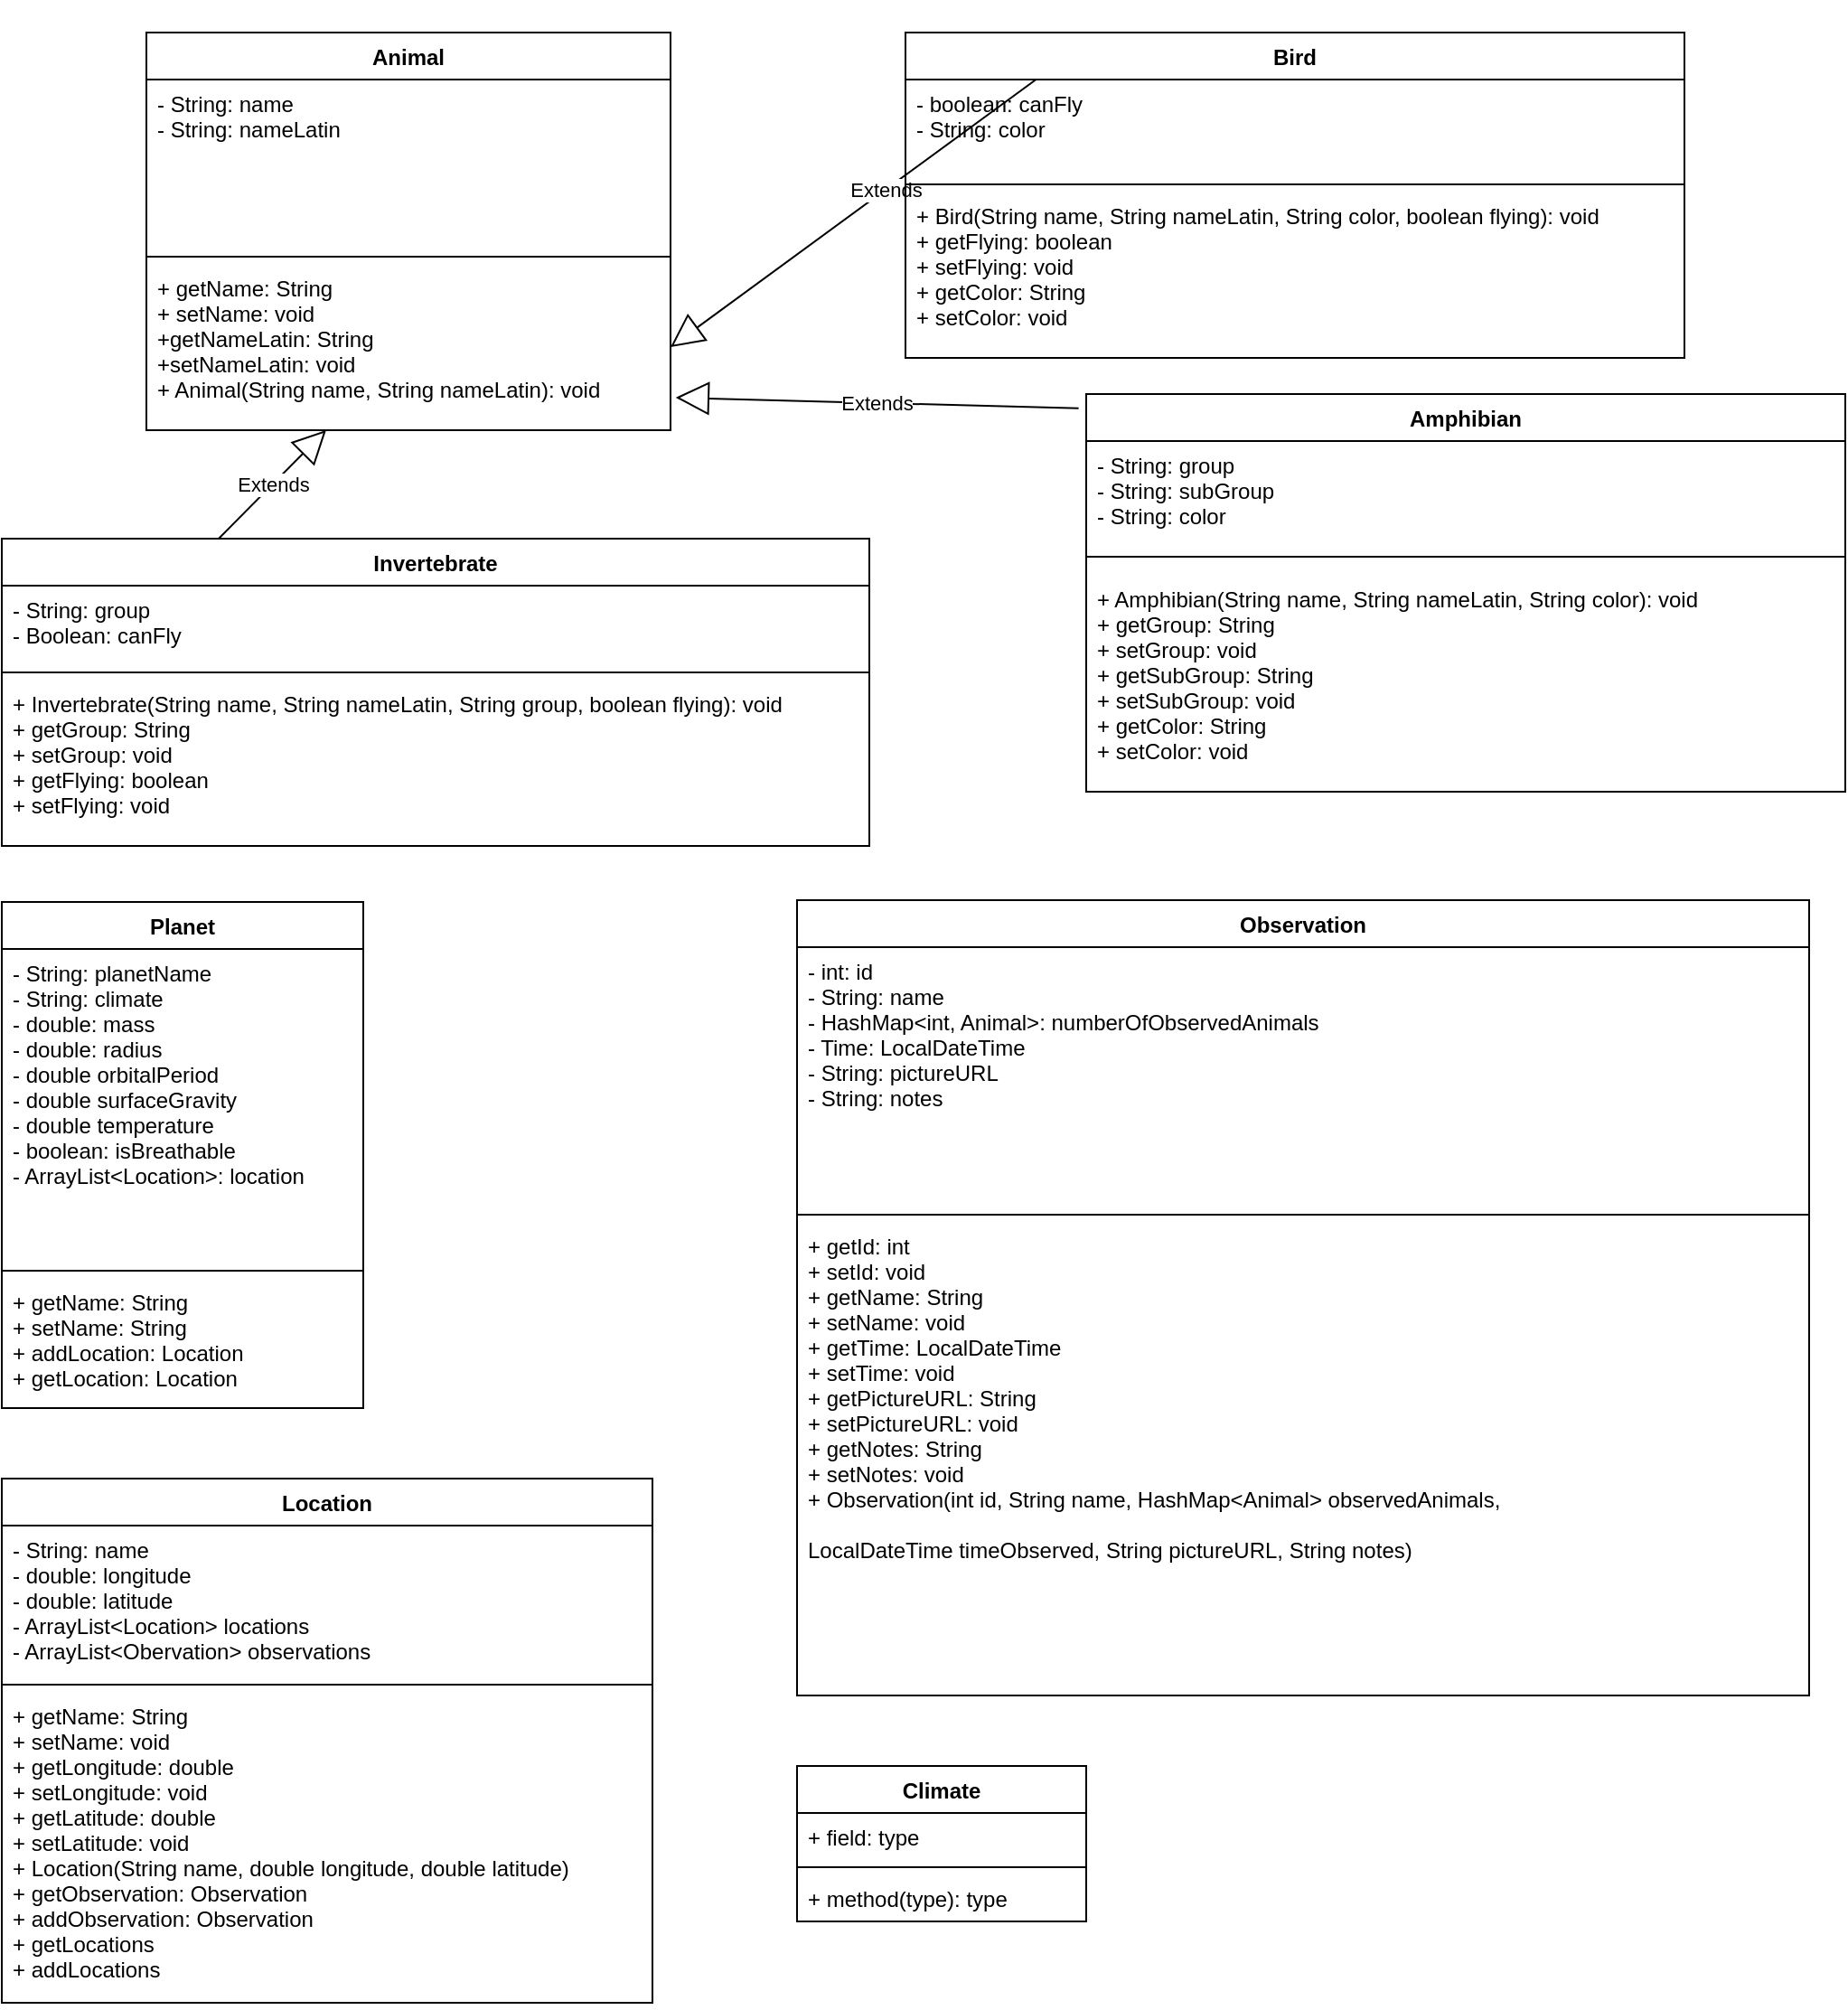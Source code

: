 <mxfile version="12.9.9" type="github">
  <diagram id="1KH7GWBm2Y5lBww-GOBJ" name="Page-1">
    <mxGraphModel dx="1422" dy="769" grid="1" gridSize="10" guides="1" tooltips="1" connect="1" arrows="1" fold="1" page="1" pageScale="1" pageWidth="850" pageHeight="1100" math="0" shadow="0">
      <root>
        <mxCell id="0" />
        <mxCell id="1" parent="0" />
        <mxCell id="Zb_Kojj64OA-gDlmBnvP-9" value="Animal" style="swimlane;fontStyle=1;align=center;verticalAlign=top;childLayout=stackLayout;horizontal=1;startSize=26;horizontalStack=0;resizeParent=1;resizeParentMax=0;resizeLast=0;collapsible=1;marginBottom=0;" parent="1" vertex="1">
          <mxGeometry x="120" y="40" width="290" height="220" as="geometry" />
        </mxCell>
        <mxCell id="Zb_Kojj64OA-gDlmBnvP-10" value="- String: name&#xa;- String: nameLatin&#xa;" style="text;strokeColor=none;fillColor=none;align=left;verticalAlign=top;spacingLeft=4;spacingRight=4;overflow=hidden;rotatable=0;points=[[0,0.5],[1,0.5]];portConstraint=eastwest;" parent="Zb_Kojj64OA-gDlmBnvP-9" vertex="1">
          <mxGeometry y="26" width="290" height="94" as="geometry" />
        </mxCell>
        <mxCell id="Zb_Kojj64OA-gDlmBnvP-11" value="" style="line;strokeWidth=1;fillColor=none;align=left;verticalAlign=middle;spacingTop=-1;spacingLeft=3;spacingRight=3;rotatable=0;labelPosition=right;points=[];portConstraint=eastwest;" parent="Zb_Kojj64OA-gDlmBnvP-9" vertex="1">
          <mxGeometry y="120" width="290" height="8" as="geometry" />
        </mxCell>
        <mxCell id="Zb_Kojj64OA-gDlmBnvP-12" value="+ getName: String&#xa;+ setName: void&#xa;+getNameLatin: String&#xa;+setNameLatin: void&#xa;+ Animal(String name, String nameLatin): void&#xa;&#xa;&#xa;" style="text;strokeColor=none;fillColor=none;align=left;verticalAlign=top;spacingLeft=4;spacingRight=4;overflow=hidden;rotatable=0;points=[[0,0.5],[1,0.5]];portConstraint=eastwest;" parent="Zb_Kojj64OA-gDlmBnvP-9" vertex="1">
          <mxGeometry y="128" width="290" height="92" as="geometry" />
        </mxCell>
        <mxCell id="Zb_Kojj64OA-gDlmBnvP-13" value="Invertebrate" style="swimlane;fontStyle=1;align=center;verticalAlign=top;childLayout=stackLayout;horizontal=1;startSize=26;horizontalStack=0;resizeParent=1;resizeParentMax=0;resizeLast=0;collapsible=1;marginBottom=0;" parent="1" vertex="1">
          <mxGeometry x="40" y="320" width="480" height="170" as="geometry" />
        </mxCell>
        <mxCell id="Zb_Kojj64OA-gDlmBnvP-14" value="- String: group&#xa;- Boolean: canFly&#xa;" style="text;strokeColor=none;fillColor=none;align=left;verticalAlign=top;spacingLeft=4;spacingRight=4;overflow=hidden;rotatable=0;points=[[0,0.5],[1,0.5]];portConstraint=eastwest;" parent="Zb_Kojj64OA-gDlmBnvP-13" vertex="1">
          <mxGeometry y="26" width="480" height="44" as="geometry" />
        </mxCell>
        <mxCell id="Zb_Kojj64OA-gDlmBnvP-15" value="" style="line;strokeWidth=1;fillColor=none;align=left;verticalAlign=middle;spacingTop=-1;spacingLeft=3;spacingRight=3;rotatable=0;labelPosition=right;points=[];portConstraint=eastwest;" parent="Zb_Kojj64OA-gDlmBnvP-13" vertex="1">
          <mxGeometry y="70" width="480" height="8" as="geometry" />
        </mxCell>
        <mxCell id="Zb_Kojj64OA-gDlmBnvP-16" value="+ Invertebrate(String name, String nameLatin, String group, boolean flying): void&#xa;+ getGroup: String&#xa;+ setGroup: void&#xa;+ getFlying: boolean&#xa;+ setFlying: void&#xa;&#xa;" style="text;strokeColor=none;fillColor=none;align=left;verticalAlign=top;spacingLeft=4;spacingRight=4;overflow=hidden;rotatable=0;points=[[0,0.5],[1,0.5]];portConstraint=eastwest;" parent="Zb_Kojj64OA-gDlmBnvP-13" vertex="1">
          <mxGeometry y="78" width="480" height="92" as="geometry" />
        </mxCell>
        <mxCell id="Zb_Kojj64OA-gDlmBnvP-25" value="Extends" style="endArrow=block;endSize=16;endFill=0;html=1;exitX=0.25;exitY=0;exitDx=0;exitDy=0;" parent="1" source="Zb_Kojj64OA-gDlmBnvP-13" target="Zb_Kojj64OA-gDlmBnvP-12" edge="1">
          <mxGeometry width="160" relative="1" as="geometry">
            <mxPoint x="60" y="280" as="sourcePoint" />
            <mxPoint x="220" y="280" as="targetPoint" />
          </mxGeometry>
        </mxCell>
        <mxCell id="Zb_Kojj64OA-gDlmBnvP-27" value="Extends" style="endArrow=block;endSize=16;endFill=0;html=1;exitX=-0.01;exitY=0.036;exitDx=0;exitDy=0;entryX=1.01;entryY=0.804;entryDx=0;entryDy=0;entryPerimeter=0;exitPerimeter=0;" parent="1" source="Zb_Kojj64OA-gDlmBnvP-17" target="Zb_Kojj64OA-gDlmBnvP-12" edge="1">
          <mxGeometry width="160" relative="1" as="geometry">
            <mxPoint x="470" y="210" as="sourcePoint" />
            <mxPoint x="320" y="250" as="targetPoint" />
          </mxGeometry>
        </mxCell>
        <mxCell id="Zb_Kojj64OA-gDlmBnvP-28" value="Extends" style="endArrow=block;endSize=16;endFill=0;html=1;exitX=0.25;exitY=0;exitDx=0;exitDy=0;entryX=1;entryY=0.5;entryDx=0;entryDy=0;" parent="1" source="Zb_Kojj64OA-gDlmBnvP-21" target="Zb_Kojj64OA-gDlmBnvP-12" edge="1">
          <mxGeometry width="160" relative="1" as="geometry">
            <mxPoint x="510" y="220" as="sourcePoint" />
            <mxPoint x="670" y="220" as="targetPoint" />
          </mxGeometry>
        </mxCell>
        <mxCell id="Zb_Kojj64OA-gDlmBnvP-21" value="Bird" style="swimlane;fontStyle=1;align=center;verticalAlign=top;childLayout=stackLayout;horizontal=1;startSize=26;horizontalStack=0;resizeParent=1;resizeParentMax=0;resizeLast=0;collapsible=1;marginBottom=0;" parent="1" vertex="1">
          <mxGeometry x="540" y="40" width="431" height="180" as="geometry" />
        </mxCell>
        <mxCell id="Zb_Kojj64OA-gDlmBnvP-22" value="- boolean: canFly&#xa;- String: color&#xa;" style="text;strokeColor=none;fillColor=none;align=left;verticalAlign=top;spacingLeft=4;spacingRight=4;overflow=hidden;rotatable=0;points=[[0,0.5],[1,0.5]];portConstraint=eastwest;" parent="Zb_Kojj64OA-gDlmBnvP-21" vertex="1">
          <mxGeometry y="26" width="431" height="54" as="geometry" />
        </mxCell>
        <mxCell id="Zb_Kojj64OA-gDlmBnvP-23" value="" style="line;strokeWidth=1;fillColor=none;align=left;verticalAlign=middle;spacingTop=-1;spacingLeft=3;spacingRight=3;rotatable=0;labelPosition=right;points=[];portConstraint=eastwest;" parent="Zb_Kojj64OA-gDlmBnvP-21" vertex="1">
          <mxGeometry y="80" width="431" height="8" as="geometry" />
        </mxCell>
        <mxCell id="Zb_Kojj64OA-gDlmBnvP-24" value="+ Bird(String name, String nameLatin, String color, boolean flying): void&#xa;+ getFlying: boolean&#xa;+ setFlying: void&#xa;+ getColor: String&#xa;+ setColor: void&#xa;" style="text;strokeColor=none;fillColor=none;align=left;verticalAlign=top;spacingLeft=4;spacingRight=4;overflow=hidden;rotatable=0;points=[[0,0.5],[1,0.5]];portConstraint=eastwest;" parent="Zb_Kojj64OA-gDlmBnvP-21" vertex="1">
          <mxGeometry y="88" width="431" height="92" as="geometry" />
        </mxCell>
        <mxCell id="Zb_Kojj64OA-gDlmBnvP-17" value="Amphibian" style="swimlane;fontStyle=1;align=center;verticalAlign=top;childLayout=stackLayout;horizontal=1;startSize=26;horizontalStack=0;resizeParent=1;resizeParentMax=0;resizeLast=0;collapsible=1;marginBottom=0;" parent="1" vertex="1">
          <mxGeometry x="640" y="240" width="420" height="220" as="geometry" />
        </mxCell>
        <mxCell id="Zb_Kojj64OA-gDlmBnvP-18" value="- String: group&#xa;- String: subGroup&#xa;- String: color&#xa;" style="text;strokeColor=none;fillColor=none;align=left;verticalAlign=top;spacingLeft=4;spacingRight=4;overflow=hidden;rotatable=0;points=[[0,0.5],[1,0.5]];portConstraint=eastwest;" parent="Zb_Kojj64OA-gDlmBnvP-17" vertex="1">
          <mxGeometry y="26" width="420" height="54" as="geometry" />
        </mxCell>
        <mxCell id="Zb_Kojj64OA-gDlmBnvP-19" value="" style="line;strokeWidth=1;fillColor=none;align=left;verticalAlign=middle;spacingTop=-1;spacingLeft=3;spacingRight=3;rotatable=0;labelPosition=right;points=[];portConstraint=eastwest;" parent="Zb_Kojj64OA-gDlmBnvP-17" vertex="1">
          <mxGeometry y="80" width="420" height="20" as="geometry" />
        </mxCell>
        <mxCell id="Zb_Kojj64OA-gDlmBnvP-20" value="+ Amphibian(String name, String nameLatin, String color): void&#xa;+ getGroup: String&#xa;+ setGroup: void&#xa;+ getSubGroup: String&#xa;+ setSubGroup: void&#xa;+ getColor: String&#xa;+ setColor: void&#xa;&#xa;" style="text;strokeColor=none;fillColor=none;align=left;verticalAlign=top;spacingLeft=4;spacingRight=4;overflow=hidden;rotatable=0;points=[[0,0.5],[1,0.5]];portConstraint=eastwest;" parent="Zb_Kojj64OA-gDlmBnvP-17" vertex="1">
          <mxGeometry y="100" width="420" height="120" as="geometry" />
        </mxCell>
        <mxCell id="Zb_Kojj64OA-gDlmBnvP-37" value="Planet" style="swimlane;fontStyle=1;align=center;verticalAlign=top;childLayout=stackLayout;horizontal=1;startSize=26;horizontalStack=0;resizeParent=1;resizeParentMax=0;resizeLast=0;collapsible=1;marginBottom=0;" parent="1" vertex="1">
          <mxGeometry x="40" y="521" width="200" height="280" as="geometry" />
        </mxCell>
        <mxCell id="Zb_Kojj64OA-gDlmBnvP-38" value="- String: planetName&#xa;- String: climate&#xa;- double: mass&#xa;- double: radius&#xa;- double orbitalPeriod&#xa;- double surfaceGravity&#xa;- double temperature&#xa;- boolean: isBreathable&#xa;- ArrayList&lt;Location&gt;: location&#xa;&#xa;" style="text;strokeColor=none;fillColor=none;align=left;verticalAlign=top;spacingLeft=4;spacingRight=4;overflow=hidden;rotatable=0;points=[[0,0.5],[1,0.5]];portConstraint=eastwest;" parent="Zb_Kojj64OA-gDlmBnvP-37" vertex="1">
          <mxGeometry y="26" width="200" height="174" as="geometry" />
        </mxCell>
        <mxCell id="Zb_Kojj64OA-gDlmBnvP-39" value="" style="line;strokeWidth=1;fillColor=none;align=left;verticalAlign=middle;spacingTop=-1;spacingLeft=3;spacingRight=3;rotatable=0;labelPosition=right;points=[];portConstraint=eastwest;" parent="Zb_Kojj64OA-gDlmBnvP-37" vertex="1">
          <mxGeometry y="200" width="200" height="8" as="geometry" />
        </mxCell>
        <mxCell id="Zb_Kojj64OA-gDlmBnvP-40" value="+ getName: String&#xa;+ setName: String&#xa;+ addLocation: Location&#xa;+ getLocation: Location&#xa;" style="text;strokeColor=none;fillColor=none;align=left;verticalAlign=top;spacingLeft=4;spacingRight=4;overflow=hidden;rotatable=0;points=[[0,0.5],[1,0.5]];portConstraint=eastwest;" parent="Zb_Kojj64OA-gDlmBnvP-37" vertex="1">
          <mxGeometry y="208" width="200" height="72" as="geometry" />
        </mxCell>
        <mxCell id="Zb_Kojj64OA-gDlmBnvP-33" value="Observation" style="swimlane;fontStyle=1;align=center;verticalAlign=top;childLayout=stackLayout;horizontal=1;startSize=26;horizontalStack=0;resizeParent=1;resizeParentMax=0;resizeLast=0;collapsible=1;marginBottom=0;" parent="1" vertex="1">
          <mxGeometry x="480" y="520" width="560" height="440" as="geometry" />
        </mxCell>
        <mxCell id="Zb_Kojj64OA-gDlmBnvP-34" value="- int: id&#xa;- String: name&#xa;- HashMap&lt;int, Animal&gt;: numberOfObservedAnimals&#xa;- Time: LocalDateTime&#xa;- String: pictureURL&#xa;- String: notes&#xa;&#xa;" style="text;strokeColor=none;fillColor=none;align=left;verticalAlign=top;spacingLeft=4;spacingRight=4;overflow=hidden;rotatable=0;points=[[0,0.5],[1,0.5]];portConstraint=eastwest;" parent="Zb_Kojj64OA-gDlmBnvP-33" vertex="1">
          <mxGeometry y="26" width="560" height="144" as="geometry" />
        </mxCell>
        <mxCell id="Zb_Kojj64OA-gDlmBnvP-35" value="" style="line;strokeWidth=1;fillColor=none;align=left;verticalAlign=middle;spacingTop=-1;spacingLeft=3;spacingRight=3;rotatable=0;labelPosition=right;points=[];portConstraint=eastwest;" parent="Zb_Kojj64OA-gDlmBnvP-33" vertex="1">
          <mxGeometry y="170" width="560" height="8" as="geometry" />
        </mxCell>
        <mxCell id="Zb_Kojj64OA-gDlmBnvP-36" value="+ getId: int&#xa;+ setId: void&#xa;+ getName: String&#xa;+ setName: void&#xa;+ getTime: LocalDateTime&#xa;+ setTime: void&#xa;+ getPictureURL: String&#xa;+ setPictureURL: void&#xa;+ getNotes: String&#xa;+ setNotes: void&#xa;+ Observation(int id, String name, HashMap&lt;Animal&gt; observedAnimals, &#xa;&#xa;LocalDateTime timeObserved, String pictureURL, String notes)&#xa;&#xa;" style="text;strokeColor=none;fillColor=none;align=left;verticalAlign=top;spacingLeft=4;spacingRight=4;overflow=hidden;rotatable=0;points=[[0,0.5],[1,0.5]];portConstraint=eastwest;" parent="Zb_Kojj64OA-gDlmBnvP-33" vertex="1">
          <mxGeometry y="178" width="560" height="262" as="geometry" />
        </mxCell>
        <mxCell id="Zb_Kojj64OA-gDlmBnvP-29" value="Location" style="swimlane;fontStyle=1;align=center;verticalAlign=top;childLayout=stackLayout;horizontal=1;startSize=26;horizontalStack=0;resizeParent=1;resizeParentMax=0;resizeLast=0;collapsible=1;marginBottom=0;" parent="1" vertex="1">
          <mxGeometry x="40" y="840" width="360" height="290" as="geometry" />
        </mxCell>
        <mxCell id="Zb_Kojj64OA-gDlmBnvP-30" value="- String: name&#xa;- double: longitude&#xa;- double: latitude&#xa;- ArrayList&lt;Location&gt; locations&#xa;- ArrayList&lt;Obervation&gt; observations&#xa;" style="text;strokeColor=none;fillColor=none;align=left;verticalAlign=top;spacingLeft=4;spacingRight=4;overflow=hidden;rotatable=0;points=[[0,0.5],[1,0.5]];portConstraint=eastwest;" parent="Zb_Kojj64OA-gDlmBnvP-29" vertex="1">
          <mxGeometry y="26" width="360" height="84" as="geometry" />
        </mxCell>
        <mxCell id="Zb_Kojj64OA-gDlmBnvP-31" value="" style="line;strokeWidth=1;fillColor=none;align=left;verticalAlign=middle;spacingTop=-1;spacingLeft=3;spacingRight=3;rotatable=0;labelPosition=right;points=[];portConstraint=eastwest;" parent="Zb_Kojj64OA-gDlmBnvP-29" vertex="1">
          <mxGeometry y="110" width="360" height="8" as="geometry" />
        </mxCell>
        <mxCell id="Zb_Kojj64OA-gDlmBnvP-32" value="+ getName: String&#xa;+ setName: void&#xa;+ getLongitude: double&#xa;+ setLongitude: void&#xa;+ getLatitude: double&#xa;+ setLatitude: void&#xa;+ Location(String name, double longitude, double latitude)&#xa;+ getObservation: Observation&#xa;+ addObservation: Observation&#xa;+ getLocations&#xa;+ addLocations&#xa;&#xa;&#xa;" style="text;strokeColor=none;fillColor=none;align=left;verticalAlign=top;spacingLeft=4;spacingRight=4;overflow=hidden;rotatable=0;points=[[0,0.5],[1,0.5]];portConstraint=eastwest;" parent="Zb_Kojj64OA-gDlmBnvP-29" vertex="1">
          <mxGeometry y="118" width="360" height="172" as="geometry" />
        </mxCell>
        <mxCell id="azx4D_17l1iU42Zs0j3d-1" value="Climate" style="swimlane;fontStyle=1;align=center;verticalAlign=top;childLayout=stackLayout;horizontal=1;startSize=26;horizontalStack=0;resizeParent=1;resizeParentMax=0;resizeLast=0;collapsible=1;marginBottom=0;" vertex="1" parent="1">
          <mxGeometry x="480" y="999" width="160" height="86" as="geometry" />
        </mxCell>
        <mxCell id="azx4D_17l1iU42Zs0j3d-2" value="+ field: type" style="text;strokeColor=none;fillColor=none;align=left;verticalAlign=top;spacingLeft=4;spacingRight=4;overflow=hidden;rotatable=0;points=[[0,0.5],[1,0.5]];portConstraint=eastwest;" vertex="1" parent="azx4D_17l1iU42Zs0j3d-1">
          <mxGeometry y="26" width="160" height="26" as="geometry" />
        </mxCell>
        <mxCell id="azx4D_17l1iU42Zs0j3d-3" value="" style="line;strokeWidth=1;fillColor=none;align=left;verticalAlign=middle;spacingTop=-1;spacingLeft=3;spacingRight=3;rotatable=0;labelPosition=right;points=[];portConstraint=eastwest;" vertex="1" parent="azx4D_17l1iU42Zs0j3d-1">
          <mxGeometry y="52" width="160" height="8" as="geometry" />
        </mxCell>
        <mxCell id="azx4D_17l1iU42Zs0j3d-4" value="+ method(type): type" style="text;strokeColor=none;fillColor=none;align=left;verticalAlign=top;spacingLeft=4;spacingRight=4;overflow=hidden;rotatable=0;points=[[0,0.5],[1,0.5]];portConstraint=eastwest;" vertex="1" parent="azx4D_17l1iU42Zs0j3d-1">
          <mxGeometry y="60" width="160" height="26" as="geometry" />
        </mxCell>
      </root>
    </mxGraphModel>
  </diagram>
</mxfile>
